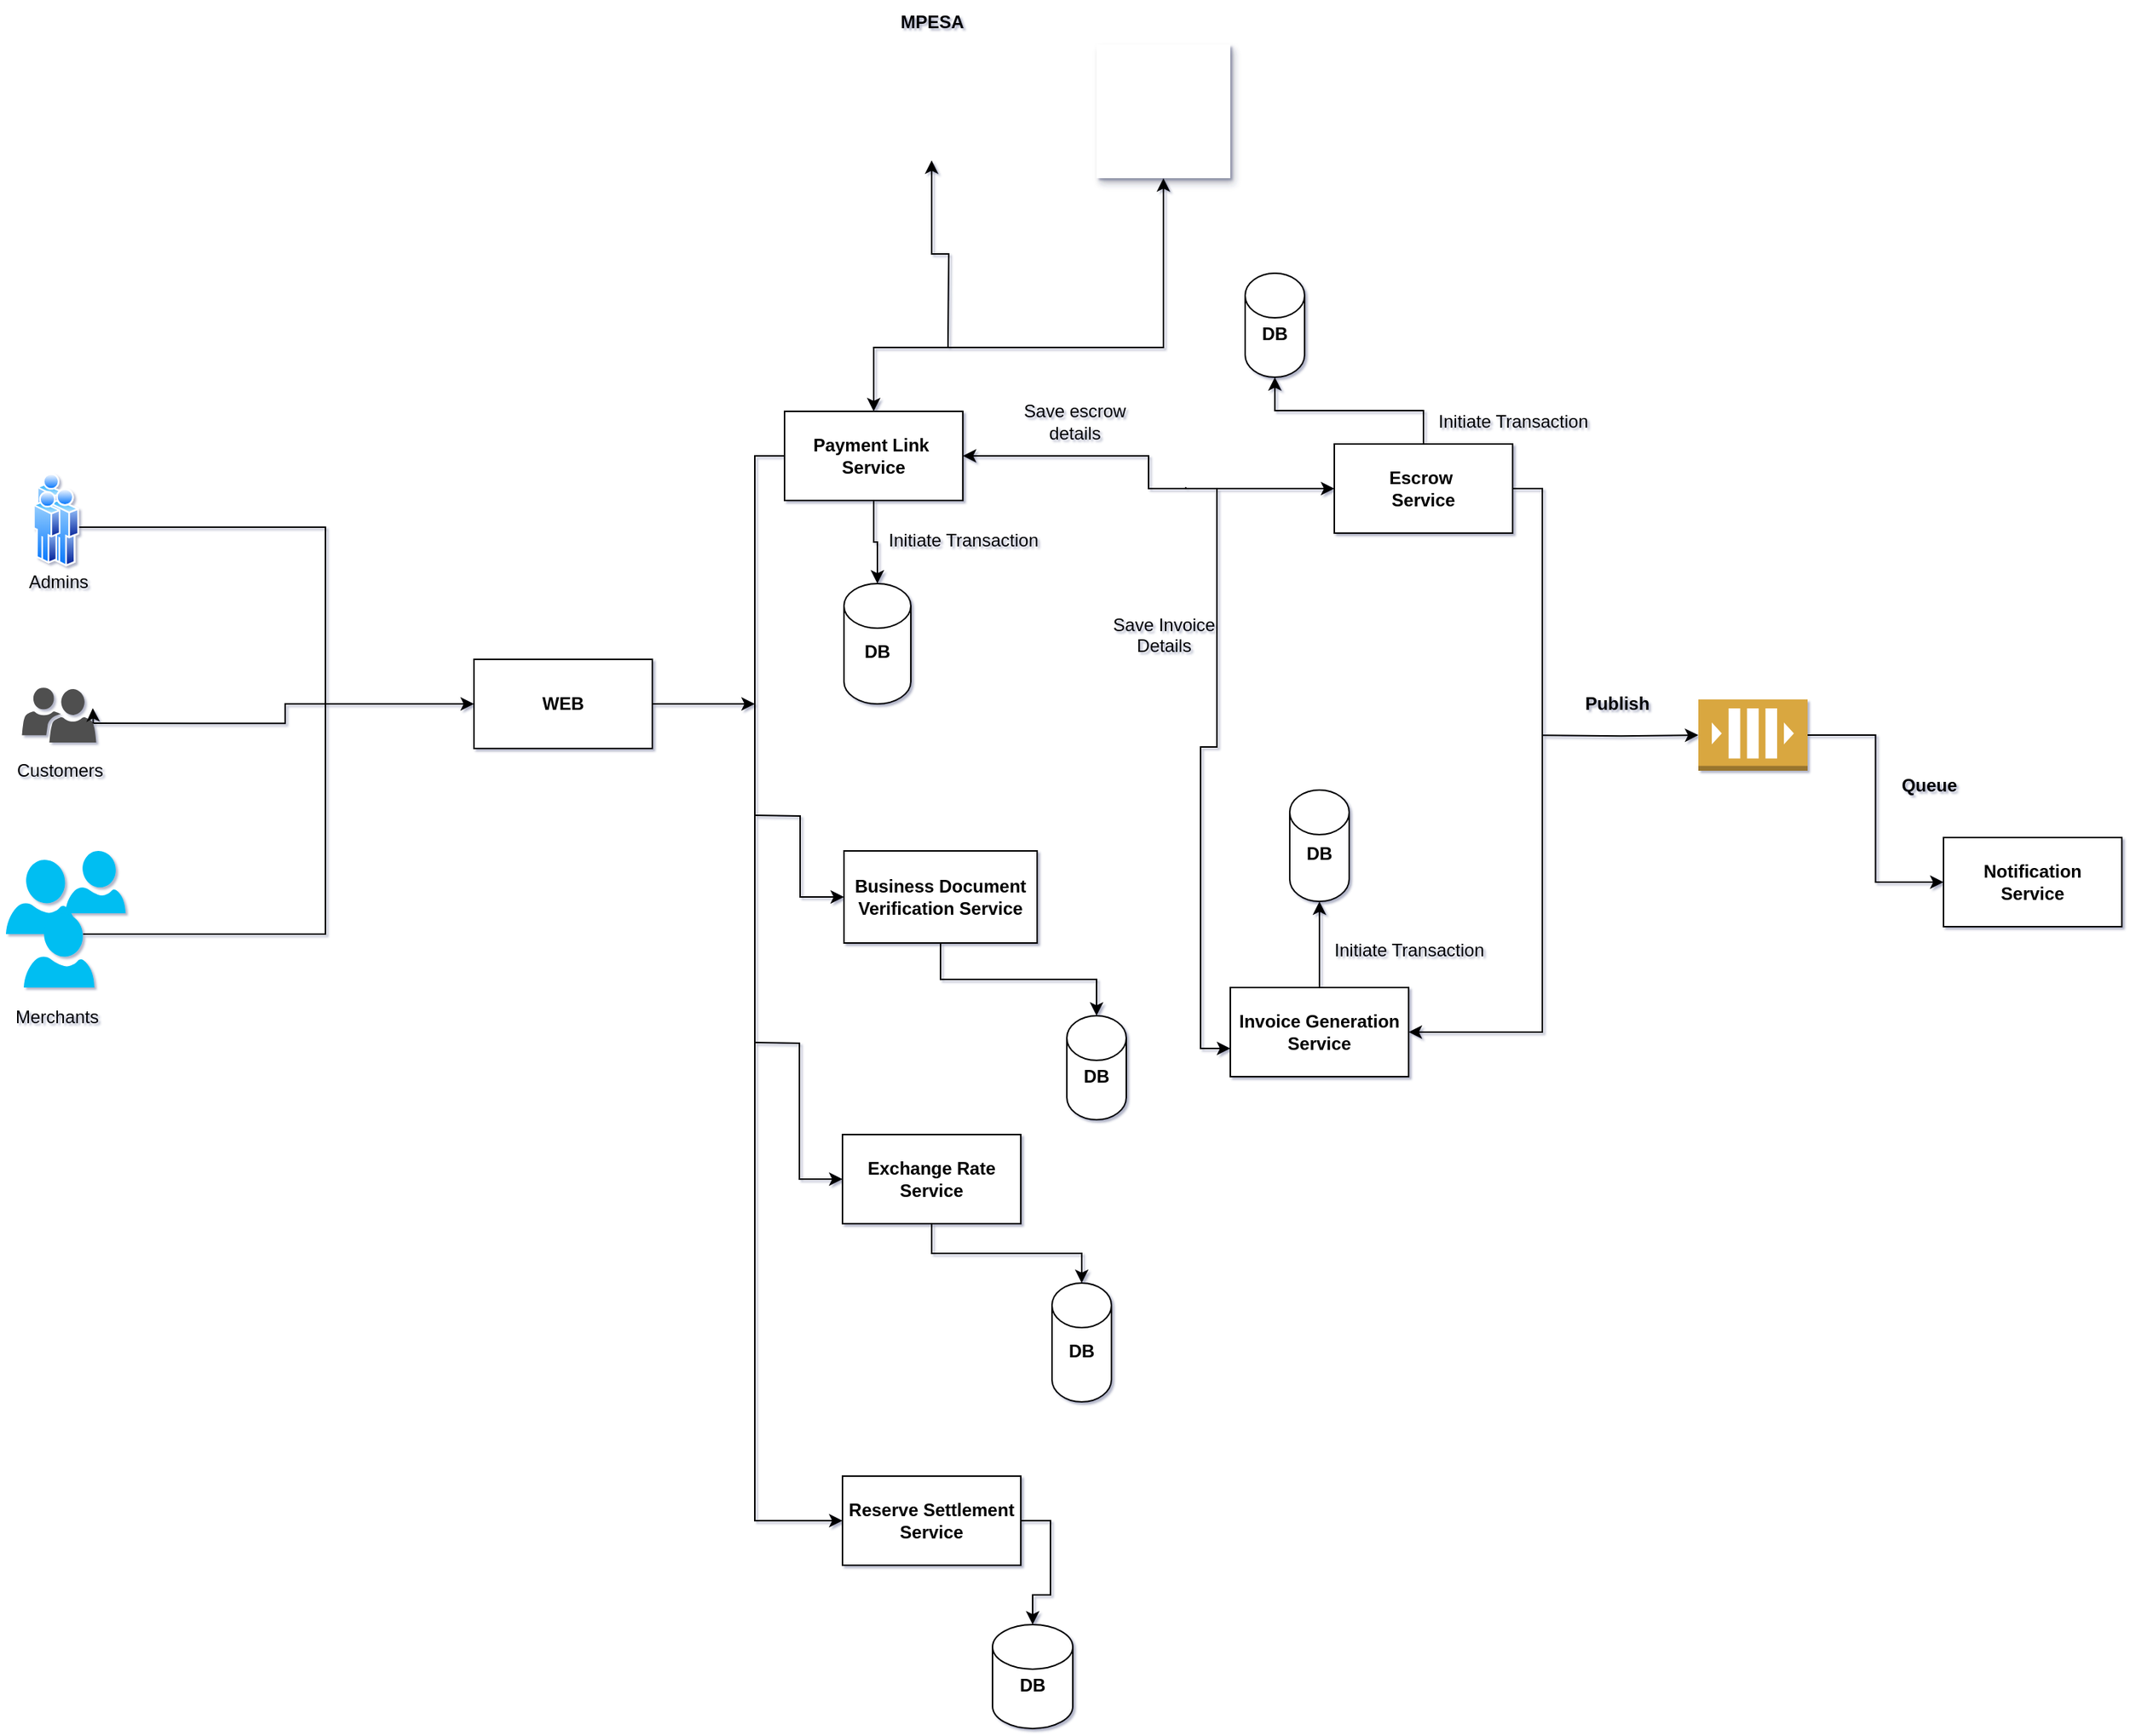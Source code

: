 <mxfile version="24.0.2" type="github">
  <diagram name="Page-1" id="eYNl6oVc8lXeLFPRdGsU">
    <mxGraphModel dx="1122" dy="1853" grid="1" gridSize="10" guides="1" tooltips="1" connect="1" arrows="1" fold="1" page="1" pageScale="1" pageWidth="850" pageHeight="1100" background="none" math="0" shadow="1">
      <root>
        <mxCell id="0" />
        <mxCell id="1" parent="0" />
        <mxCell id="5nQwqd4CATbJl3UrIqld-53" style="edgeStyle=orthogonalEdgeStyle;rounded=0;orthogonalLoop=1;jettySize=auto;html=1;exitX=0;exitY=0.5;exitDx=0;exitDy=0;entryX=0;entryY=0.5;entryDx=0;entryDy=0;" edge="1" parent="1" target="5nQwqd4CATbJl3UrIqld-46">
          <mxGeometry relative="1" as="geometry">
            <mxPoint x="640" y="315" as="sourcePoint" />
          </mxGeometry>
        </mxCell>
        <mxCell id="5nQwqd4CATbJl3UrIqld-34" style="edgeStyle=elbowEdgeStyle;rounded=0;orthogonalLoop=1;jettySize=auto;html=1;exitX=1;exitY=0.5;exitDx=0;exitDy=0;elbow=vertical;entryX=0.84;entryY=0.28;entryDx=0;entryDy=0;entryPerimeter=0;startArrow=none;startFill=0;strokeColor=default;endArrow=none;endFill=0;" edge="1" parent="1" source="5nQwqd4CATbJl3UrIqld-15" target="5nQwqd4CATbJl3UrIqld-20">
          <mxGeometry relative="1" as="geometry">
            <mxPoint x="392" y="399" as="targetPoint" />
            <Array as="points">
              <mxPoint x="351" y="114" />
            </Array>
          </mxGeometry>
        </mxCell>
        <mxCell id="5nQwqd4CATbJl3UrIqld-12" value="" style="verticalLabelPosition=bottom;html=1;verticalAlign=top;align=center;strokeColor=none;fillColor=#00BEF2;shape=mxgraph.azure.user;" vertex="1" parent="1">
          <mxGeometry x="136" y="345" width="47.5" height="50" as="geometry" />
        </mxCell>
        <mxCell id="5nQwqd4CATbJl3UrIqld-14" value="" style="image;aspect=fixed;perimeter=ellipsePerimeter;html=1;align=center;shadow=0;dashed=0;spacingTop=3;image=img/lib/active_directory/user.svg;" vertex="1" parent="1">
          <mxGeometry x="156.75" y="84" width="18.5" height="50" as="geometry" />
        </mxCell>
        <mxCell id="5nQwqd4CATbJl3UrIqld-15" value="" style="image;aspect=fixed;perimeter=ellipsePerimeter;html=1;align=center;shadow=0;dashed=0;spacingTop=3;image=img/lib/active_directory/user.svg;" vertex="1" parent="1">
          <mxGeometry x="165.25" y="94" width="20" height="54.05" as="geometry" />
        </mxCell>
        <mxCell id="5nQwqd4CATbJl3UrIqld-16" value="" style="image;aspect=fixed;perimeter=ellipsePerimeter;html=1;align=center;shadow=0;dashed=0;spacingTop=3;image=img/lib/active_directory/user.svg;" vertex="1" parent="1">
          <mxGeometry x="154.25" y="96" width="18.5" height="50" as="geometry" />
        </mxCell>
        <mxCell id="5nQwqd4CATbJl3UrIqld-20" value="" style="verticalLabelPosition=bottom;html=1;verticalAlign=top;align=center;strokeColor=none;fillColor=#00BEF2;shape=mxgraph.azure.user;" vertex="1" parent="1">
          <mxGeometry x="148" y="381" width="47.5" height="50" as="geometry" />
        </mxCell>
        <mxCell id="5nQwqd4CATbJl3UrIqld-21" value="" style="verticalLabelPosition=bottom;html=1;verticalAlign=top;align=center;strokeColor=none;fillColor=#00BEF2;shape=mxgraph.azure.user;" vertex="1" parent="1">
          <mxGeometry x="176" y="339" width="40.5" height="42" as="geometry" />
        </mxCell>
        <mxCell id="5nQwqd4CATbJl3UrIqld-39" style="edgeStyle=orthogonalEdgeStyle;rounded=0;orthogonalLoop=1;jettySize=auto;html=1;exitX=0.96;exitY=0.65;exitDx=0;exitDy=0;exitPerimeter=0;entryX=0;entryY=0.5;entryDx=0;entryDy=0;" edge="1" parent="1" source="5nQwqd4CATbJl3UrIqld-22" target="5nQwqd4CATbJl3UrIqld-38">
          <mxGeometry relative="1" as="geometry" />
        </mxCell>
        <mxCell id="5nQwqd4CATbJl3UrIqld-22" value="" style="sketch=0;pointerEvents=1;shadow=0;dashed=0;html=1;strokeColor=none;labelPosition=center;verticalLabelPosition=bottom;verticalAlign=top;align=center;fillColor=#505050;shape=mxgraph.mscae.intune.user_group" vertex="1" parent="1">
          <mxGeometry x="146.75" y="229" width="50" height="37" as="geometry" />
        </mxCell>
        <mxCell id="5nQwqd4CATbJl3UrIqld-23" value="Merchants" style="text;html=1;align=center;verticalAlign=middle;resizable=0;points=[];autosize=1;strokeColor=none;fillColor=none;" vertex="1" parent="1">
          <mxGeometry x="132.75" y="438" width="74" height="26" as="geometry" />
        </mxCell>
        <mxCell id="5nQwqd4CATbJl3UrIqld-24" value="Customers" style="text;html=1;align=center;verticalAlign=middle;resizable=0;points=[];autosize=1;strokeColor=none;fillColor=none;" vertex="1" parent="1">
          <mxGeometry x="133.75" y="272" width="76" height="26" as="geometry" />
        </mxCell>
        <mxCell id="5nQwqd4CATbJl3UrIqld-25" value="Admins" style="text;html=1;align=center;verticalAlign=middle;resizable=0;points=[];autosize=1;strokeColor=none;fillColor=none;" vertex="1" parent="1">
          <mxGeometry x="142" y="145" width="58" height="26" as="geometry" />
        </mxCell>
        <mxCell id="5nQwqd4CATbJl3UrIqld-40" style="edgeStyle=orthogonalEdgeStyle;rounded=0;orthogonalLoop=1;jettySize=auto;html=1;exitX=1;exitY=0.5;exitDx=0;exitDy=0;" edge="1" parent="1" source="5nQwqd4CATbJl3UrIqld-38">
          <mxGeometry relative="1" as="geometry">
            <mxPoint x="640" y="240" as="targetPoint" />
          </mxGeometry>
        </mxCell>
        <mxCell id="5nQwqd4CATbJl3UrIqld-38" value="&lt;b&gt;WEB&lt;/b&gt;" style="rounded=0;whiteSpace=wrap;html=1;" vertex="1" parent="1">
          <mxGeometry x="451" y="210" width="120" height="60" as="geometry" />
        </mxCell>
        <mxCell id="5nQwqd4CATbJl3UrIqld-52" style="edgeStyle=orthogonalEdgeStyle;rounded=0;orthogonalLoop=1;jettySize=auto;html=1;exitX=0;exitY=0.5;exitDx=0;exitDy=0;entryX=0;entryY=0.5;entryDx=0;entryDy=0;" edge="1" parent="1" source="5nQwqd4CATbJl3UrIqld-43" target="5nQwqd4CATbJl3UrIqld-47">
          <mxGeometry relative="1" as="geometry" />
        </mxCell>
        <mxCell id="5nQwqd4CATbJl3UrIqld-58" style="edgeStyle=orthogonalEdgeStyle;rounded=0;orthogonalLoop=1;jettySize=auto;html=1;exitX=0.5;exitY=1;exitDx=0;exitDy=0;" edge="1" parent="1" source="5nQwqd4CATbJl3UrIqld-43" target="5nQwqd4CATbJl3UrIqld-59">
          <mxGeometry relative="1" as="geometry">
            <mxPoint x="940" y="160" as="targetPoint" />
          </mxGeometry>
        </mxCell>
        <mxCell id="5nQwqd4CATbJl3UrIqld-86" style="edgeStyle=orthogonalEdgeStyle;rounded=0;orthogonalLoop=1;jettySize=auto;html=1;exitX=1;exitY=0.5;exitDx=0;exitDy=0;entryX=0;entryY=0.5;entryDx=0;entryDy=0;startArrow=classic;startFill=1;" edge="1" parent="1" source="5nQwqd4CATbJl3UrIqld-43" target="5nQwqd4CATbJl3UrIqld-57">
          <mxGeometry relative="1" as="geometry" />
        </mxCell>
        <mxCell id="5nQwqd4CATbJl3UrIqld-43" value="&lt;b&gt;Payment Link&amp;nbsp;&lt;/b&gt;&lt;div&gt;&lt;b&gt;Service&lt;/b&gt;&lt;/div&gt;" style="rounded=0;whiteSpace=wrap;html=1;" vertex="1" parent="1">
          <mxGeometry x="660" y="43" width="120" height="60" as="geometry" />
        </mxCell>
        <mxCell id="5nQwqd4CATbJl3UrIqld-54" style="edgeStyle=orthogonalEdgeStyle;rounded=0;orthogonalLoop=1;jettySize=auto;html=1;exitX=0;exitY=0.5;exitDx=0;exitDy=0;entryX=0;entryY=0.5;entryDx=0;entryDy=0;" edge="1" parent="1" target="5nQwqd4CATbJl3UrIqld-44">
          <mxGeometry relative="1" as="geometry">
            <mxPoint x="640" y="468" as="sourcePoint" />
          </mxGeometry>
        </mxCell>
        <mxCell id="5nQwqd4CATbJl3UrIqld-81" style="edgeStyle=orthogonalEdgeStyle;rounded=0;orthogonalLoop=1;jettySize=auto;html=1;exitX=0.5;exitY=1;exitDx=0;exitDy=0;" edge="1" parent="1" source="5nQwqd4CATbJl3UrIqld-44" target="5nQwqd4CATbJl3UrIqld-82">
          <mxGeometry relative="1" as="geometry">
            <mxPoint x="880" y="470" as="targetPoint" />
          </mxGeometry>
        </mxCell>
        <mxCell id="5nQwqd4CATbJl3UrIqld-44" value="&lt;b&gt;Exchange Rate Service&lt;/b&gt;" style="rounded=0;whiteSpace=wrap;html=1;" vertex="1" parent="1">
          <mxGeometry x="699" y="530" width="120" height="60" as="geometry" />
        </mxCell>
        <mxCell id="5nQwqd4CATbJl3UrIqld-79" style="edgeStyle=orthogonalEdgeStyle;rounded=0;orthogonalLoop=1;jettySize=auto;html=1;exitX=0.5;exitY=1;exitDx=0;exitDy=0;" edge="1" parent="1" source="5nQwqd4CATbJl3UrIqld-46" target="5nQwqd4CATbJl3UrIqld-80">
          <mxGeometry relative="1" as="geometry">
            <mxPoint x="860" y="310" as="targetPoint" />
          </mxGeometry>
        </mxCell>
        <mxCell id="5nQwqd4CATbJl3UrIqld-46" value="&lt;b&gt;Business Document Verification Service&lt;/b&gt;" style="rounded=0;whiteSpace=wrap;html=1;" vertex="1" parent="1">
          <mxGeometry x="700" y="339" width="130" height="62" as="geometry" />
        </mxCell>
        <mxCell id="5nQwqd4CATbJl3UrIqld-98" style="edgeStyle=orthogonalEdgeStyle;rounded=0;orthogonalLoop=1;jettySize=auto;html=1;exitX=1;exitY=0.5;exitDx=0;exitDy=0;" edge="1" parent="1" source="5nQwqd4CATbJl3UrIqld-47" target="5nQwqd4CATbJl3UrIqld-99">
          <mxGeometry relative="1" as="geometry">
            <mxPoint x="840" y="840.0" as="targetPoint" />
          </mxGeometry>
        </mxCell>
        <mxCell id="5nQwqd4CATbJl3UrIqld-47" value="&lt;b&gt;Reserve Settlement&lt;/b&gt;&lt;div&gt;&lt;b&gt;Service&lt;/b&gt;&lt;/div&gt;" style="rounded=0;whiteSpace=wrap;html=1;" vertex="1" parent="1">
          <mxGeometry x="699" y="760" width="120" height="60" as="geometry" />
        </mxCell>
        <mxCell id="5nQwqd4CATbJl3UrIqld-108" style="edgeStyle=orthogonalEdgeStyle;rounded=0;orthogonalLoop=1;jettySize=auto;html=1;exitX=1;exitY=0.5;exitDx=0;exitDy=0;entryX=1;entryY=0.5;entryDx=0;entryDy=0;" edge="1" parent="1" source="5nQwqd4CATbJl3UrIqld-57" target="5nQwqd4CATbJl3UrIqld-87">
          <mxGeometry relative="1" as="geometry" />
        </mxCell>
        <mxCell id="5nQwqd4CATbJl3UrIqld-57" value="&lt;b&gt;Escrow&amp;nbsp;&lt;/b&gt;&lt;div&gt;&lt;b&gt;Service&lt;/b&gt;&lt;/div&gt;" style="rounded=0;whiteSpace=wrap;html=1;" vertex="1" parent="1">
          <mxGeometry x="1030" y="65" width="120" height="60" as="geometry" />
        </mxCell>
        <mxCell id="5nQwqd4CATbJl3UrIqld-59" value="&lt;b&gt;DB&lt;/b&gt;&lt;div&gt;&lt;br&gt;&lt;/div&gt;" style="shape=cylinder3;whiteSpace=wrap;html=1;boundedLbl=1;backgroundOutline=1;size=15;" vertex="1" parent="1">
          <mxGeometry x="700" y="159" width="45" height="81" as="geometry" />
        </mxCell>
        <mxCell id="5nQwqd4CATbJl3UrIqld-61" value="&lt;b&gt;DB&lt;/b&gt;&lt;div&gt;&lt;br&gt;&lt;/div&gt;" style="shape=cylinder3;whiteSpace=wrap;html=1;boundedLbl=1;backgroundOutline=1;size=15;" vertex="1" parent="1">
          <mxGeometry x="970" y="-50" width="40" height="70" as="geometry" />
        </mxCell>
        <mxCell id="5nQwqd4CATbJl3UrIqld-63" value="Initiate Transaction" style="text;html=1;align=center;verticalAlign=middle;resizable=0;points=[];autosize=1;strokeColor=none;fillColor=none;" vertex="1" parent="1">
          <mxGeometry x="720" y="115" width="120" height="30" as="geometry" />
        </mxCell>
        <mxCell id="5nQwqd4CATbJl3UrIqld-65" value="Initiate Transaction" style="text;html=1;align=center;verticalAlign=middle;resizable=0;points=[];autosize=1;strokeColor=none;fillColor=none;" vertex="1" parent="1">
          <mxGeometry x="1090" y="35" width="120" height="30" as="geometry" />
        </mxCell>
        <mxCell id="5nQwqd4CATbJl3UrIqld-66" value="Save escrow&lt;div&gt;details&lt;/div&gt;" style="text;html=1;align=center;verticalAlign=middle;resizable=0;points=[];autosize=1;strokeColor=none;fillColor=none;" vertex="1" parent="1">
          <mxGeometry x="810" y="30" width="90" height="40" as="geometry" />
        </mxCell>
        <mxCell id="5nQwqd4CATbJl3UrIqld-70" style="edgeStyle=orthogonalEdgeStyle;rounded=0;orthogonalLoop=1;jettySize=auto;html=1;exitX=0.5;exitY=0;exitDx=0;exitDy=0;startArrow=classic;startFill=1;flowAnimation=0;" edge="1" parent="1" source="5nQwqd4CATbJl3UrIqld-43" target="5nQwqd4CATbJl3UrIqld-72">
          <mxGeometry relative="1" as="geometry">
            <mxPoint x="910" y="-90" as="targetPoint" />
            <Array as="points">
              <mxPoint x="720" />
            </Array>
          </mxGeometry>
        </mxCell>
        <mxCell id="5nQwqd4CATbJl3UrIqld-72" value="" style="shape=image;html=1;verticalAlign=top;verticalLabelPosition=bottom;labelBackgroundColor=#ffffff;imageAspect=0;aspect=fixed;image=https://cdn3.iconfinder.com/data/icons/payment-method-1/64/_Mastercard-128.png;shadow=1;textShadow=1;imageBackground=default;" vertex="1" parent="1">
          <mxGeometry x="870" y="-204" width="90" height="90" as="geometry" />
        </mxCell>
        <mxCell id="5nQwqd4CATbJl3UrIqld-96" style="edgeStyle=orthogonalEdgeStyle;rounded=0;orthogonalLoop=1;jettySize=auto;html=1;entryX=0.5;entryY=1;entryDx=0;entryDy=0;" edge="1" parent="1" target="5nQwqd4CATbJl3UrIqld-76">
          <mxGeometry relative="1" as="geometry">
            <mxPoint x="770" as="sourcePoint" />
          </mxGeometry>
        </mxCell>
        <mxCell id="5nQwqd4CATbJl3UrIqld-76" value="" style="shape=image;html=1;verticalAlign=top;verticalLabelPosition=bottom;labelBackgroundColor=#ffffff;imageAspect=0;aspect=fixed;image=https://cdn4.iconfinder.com/data/icons/48-bubbles/48/04.Bank-128.png" vertex="1" parent="1">
          <mxGeometry x="720" y="-204" width="78" height="78" as="geometry" />
        </mxCell>
        <mxCell id="5nQwqd4CATbJl3UrIqld-80" value="&lt;b&gt;DB&lt;/b&gt;&lt;div&gt;&lt;br&gt;&lt;/div&gt;" style="shape=cylinder3;whiteSpace=wrap;html=1;boundedLbl=1;backgroundOutline=1;size=15;" vertex="1" parent="1">
          <mxGeometry x="850" y="450" width="40" height="70" as="geometry" />
        </mxCell>
        <mxCell id="5nQwqd4CATbJl3UrIqld-82" value="&lt;b&gt;DB&lt;/b&gt;&lt;div&gt;&lt;br&gt;&lt;/div&gt;" style="shape=cylinder3;whiteSpace=wrap;html=1;boundedLbl=1;backgroundOutline=1;size=15;" vertex="1" parent="1">
          <mxGeometry x="840" y="630" width="40" height="80" as="geometry" />
        </mxCell>
        <mxCell id="5nQwqd4CATbJl3UrIqld-83" value="&lt;b&gt;MPESA&lt;/b&gt;" style="text;html=1;align=center;verticalAlign=middle;resizable=0;points=[];autosize=1;strokeColor=none;fillColor=none;" vertex="1" parent="1">
          <mxGeometry x="724" y="-234" width="70" height="30" as="geometry" />
        </mxCell>
        <mxCell id="5nQwqd4CATbJl3UrIqld-109" style="edgeStyle=orthogonalEdgeStyle;rounded=0;orthogonalLoop=1;jettySize=auto;html=1;exitX=0;exitY=0.5;exitDx=0;exitDy=0;entryX=0;entryY=0.5;entryDx=0;entryDy=0;" edge="1" parent="1">
          <mxGeometry relative="1" as="geometry">
            <mxPoint x="960" y="472" as="targetPoint" />
            <mxPoint x="930" y="94" as="sourcePoint" />
            <Array as="points">
              <mxPoint x="951" y="95" />
              <mxPoint x="951" y="269" />
              <mxPoint x="940" y="269" />
              <mxPoint x="940" y="472" />
            </Array>
          </mxGeometry>
        </mxCell>
        <mxCell id="5nQwqd4CATbJl3UrIqld-87" value="&lt;b&gt;Invoice Generation&lt;/b&gt;&lt;div&gt;&lt;b&gt;Service&lt;/b&gt;&lt;/div&gt;" style="rounded=0;whiteSpace=wrap;html=1;" vertex="1" parent="1">
          <mxGeometry x="960" y="431" width="120" height="60" as="geometry" />
        </mxCell>
        <mxCell id="5nQwqd4CATbJl3UrIqld-91" value="&lt;b&gt;DB&lt;/b&gt;&lt;div&gt;&lt;br&gt;&lt;/div&gt;" style="shape=cylinder3;whiteSpace=wrap;html=1;boundedLbl=1;backgroundOutline=1;size=15;" vertex="1" parent="1">
          <mxGeometry x="1000" y="298" width="40" height="75" as="geometry" />
        </mxCell>
        <mxCell id="5nQwqd4CATbJl3UrIqld-92" value="Save Invoice&lt;div&gt;Details&lt;/div&gt;&lt;div&gt;&lt;br&gt;&lt;/div&gt;" style="text;html=1;align=center;verticalAlign=middle;resizable=0;points=[];autosize=1;strokeColor=none;fillColor=none;" vertex="1" parent="1">
          <mxGeometry x="870" y="171" width="90" height="60" as="geometry" />
        </mxCell>
        <mxCell id="5nQwqd4CATbJl3UrIqld-97" style="edgeStyle=orthogonalEdgeStyle;rounded=0;orthogonalLoop=1;jettySize=auto;html=1;exitX=0.96;exitY=0.65;exitDx=0;exitDy=0;exitPerimeter=0;entryX=0.954;entryY=0.375;entryDx=0;entryDy=0;entryPerimeter=0;" edge="1" parent="1" source="5nQwqd4CATbJl3UrIqld-22" target="5nQwqd4CATbJl3UrIqld-22">
          <mxGeometry relative="1" as="geometry" />
        </mxCell>
        <mxCell id="5nQwqd4CATbJl3UrIqld-99" value="&lt;b&gt;DB&lt;/b&gt;&lt;div&gt;&lt;b&gt;&lt;br&gt;&lt;/b&gt;&lt;/div&gt;" style="shape=cylinder3;whiteSpace=wrap;html=1;boundedLbl=1;backgroundOutline=1;size=15;" vertex="1" parent="1">
          <mxGeometry x="800" y="860" width="54" height="70" as="geometry" />
        </mxCell>
        <mxCell id="5nQwqd4CATbJl3UrIqld-101" value="&lt;b&gt;Notification&lt;/b&gt;&lt;div&gt;&lt;b&gt;Service&lt;/b&gt;&lt;/div&gt;" style="rounded=0;whiteSpace=wrap;html=1;" vertex="1" parent="1">
          <mxGeometry x="1440" y="330" width="120" height="60" as="geometry" />
        </mxCell>
        <mxCell id="5nQwqd4CATbJl3UrIqld-105" style="edgeStyle=orthogonalEdgeStyle;rounded=0;orthogonalLoop=1;jettySize=auto;html=1;exitX=0.5;exitY=0;exitDx=0;exitDy=0;entryX=0.5;entryY=1;entryDx=0;entryDy=0;entryPerimeter=0;" edge="1" parent="1" source="5nQwqd4CATbJl3UrIqld-87" target="5nQwqd4CATbJl3UrIqld-91">
          <mxGeometry relative="1" as="geometry" />
        </mxCell>
        <mxCell id="5nQwqd4CATbJl3UrIqld-106" style="edgeStyle=orthogonalEdgeStyle;rounded=0;orthogonalLoop=1;jettySize=auto;html=1;exitX=0.5;exitY=0;exitDx=0;exitDy=0;entryX=0.5;entryY=1;entryDx=0;entryDy=0;entryPerimeter=0;" edge="1" parent="1" source="5nQwqd4CATbJl3UrIqld-57" target="5nQwqd4CATbJl3UrIqld-61">
          <mxGeometry relative="1" as="geometry" />
        </mxCell>
        <mxCell id="5nQwqd4CATbJl3UrIqld-107" value="Initiate Transaction" style="text;html=1;align=center;verticalAlign=middle;resizable=0;points=[];autosize=1;strokeColor=none;fillColor=none;" vertex="1" parent="1">
          <mxGeometry x="1020" y="391" width="120" height="30" as="geometry" />
        </mxCell>
        <mxCell id="5nQwqd4CATbJl3UrIqld-111" style="edgeStyle=orthogonalEdgeStyle;rounded=0;orthogonalLoop=1;jettySize=auto;html=1;exitX=0;exitY=0.5;exitDx=0;exitDy=0;exitPerimeter=0;entryX=0;entryY=0.5;entryDx=0;entryDy=0;entryPerimeter=0;" edge="1" parent="1" target="5nQwqd4CATbJl3UrIqld-110">
          <mxGeometry relative="1" as="geometry">
            <mxPoint x="1170" y="261.118" as="sourcePoint" />
          </mxGeometry>
        </mxCell>
        <mxCell id="5nQwqd4CATbJl3UrIqld-113" style="edgeStyle=orthogonalEdgeStyle;rounded=0;orthogonalLoop=1;jettySize=auto;html=1;exitX=1;exitY=0.5;exitDx=0;exitDy=0;exitPerimeter=0;entryX=0;entryY=0.5;entryDx=0;entryDy=0;" edge="1" parent="1" source="5nQwqd4CATbJl3UrIqld-110" target="5nQwqd4CATbJl3UrIqld-101">
          <mxGeometry relative="1" as="geometry" />
        </mxCell>
        <mxCell id="5nQwqd4CATbJl3UrIqld-110" value="" style="outlineConnect=0;dashed=0;verticalLabelPosition=bottom;verticalAlign=top;align=center;html=1;shape=mxgraph.aws3.queue;fillColor=#D9A741;gradientColor=none;" vertex="1" parent="1">
          <mxGeometry x="1275" y="237" width="73.5" height="48" as="geometry" />
        </mxCell>
        <mxCell id="5nQwqd4CATbJl3UrIqld-112" value="&lt;b&gt;Publish&lt;/b&gt;" style="text;html=1;align=center;verticalAlign=middle;resizable=0;points=[];autosize=1;strokeColor=none;fillColor=none;" vertex="1" parent="1">
          <mxGeometry x="1185" y="225" width="70" height="30" as="geometry" />
        </mxCell>
        <mxCell id="5nQwqd4CATbJl3UrIqld-114" value="&lt;b&gt;Queue&lt;/b&gt;" style="text;html=1;align=center;verticalAlign=middle;resizable=0;points=[];autosize=1;strokeColor=none;fillColor=none;" vertex="1" parent="1">
          <mxGeometry x="1400" y="280" width="60" height="30" as="geometry" />
        </mxCell>
      </root>
    </mxGraphModel>
  </diagram>
</mxfile>
